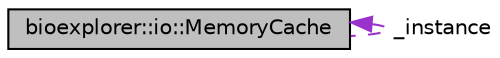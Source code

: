digraph "bioexplorer::io::MemoryCache"
{
 // LATEX_PDF_SIZE
  edge [fontname="Helvetica",fontsize="10",labelfontname="Helvetica",labelfontsize="10"];
  node [fontname="Helvetica",fontsize="10",shape=record];
  Node1 [label="bioexplorer::io::MemoryCache",height=0.2,width=0.4,color="black", fillcolor="grey75", style="filled", fontcolor="black",tooltip="MemoryCache is a singleton class that caches morphologies in memory when enabled."];
  Node1 -> Node1 [dir="back",color="darkorchid3",fontsize="10",style="dashed",label=" _instance" ,fontname="Helvetica"];
}
